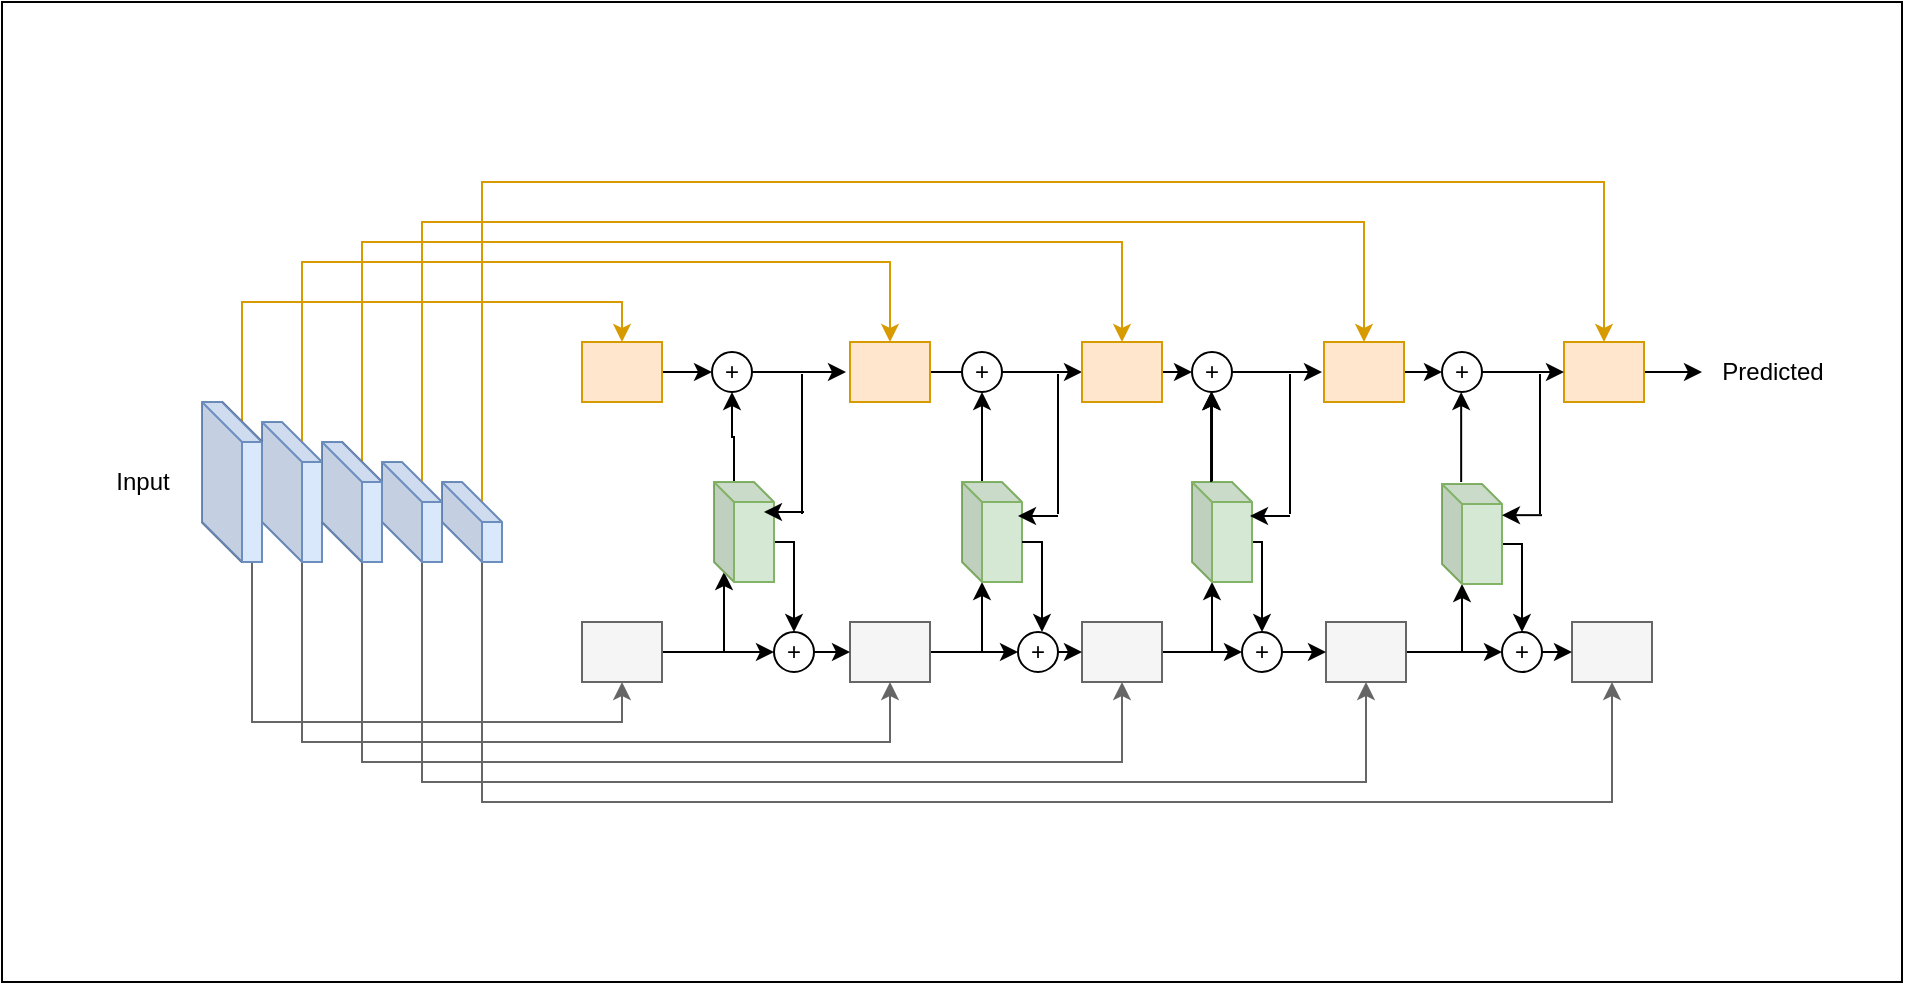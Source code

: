 <mxfile version="14.7.7" type="github">
  <diagram id="Ukvdv8pUKuIDpFar4Her" name="Page-1">
    <mxGraphModel dx="1799" dy="600" grid="1" gridSize="10" guides="1" tooltips="1" connect="1" arrows="1" fold="1" page="1" pageScale="1" pageWidth="827" pageHeight="1169" math="0" shadow="0">
      <root>
        <mxCell id="0" />
        <mxCell id="1" parent="0" />
        <mxCell id="cHNkLDPj2TJlFuEHYzCz-140" value="" style="rounded=0;whiteSpace=wrap;html=1;" vertex="1" parent="1">
          <mxGeometry x="-10" y="10" width="950" height="490" as="geometry" />
        </mxCell>
        <mxCell id="cHNkLDPj2TJlFuEHYzCz-1" value="" style="rounded=0;whiteSpace=wrap;html=1;" vertex="1" parent="1">
          <mxGeometry x="280" y="180" width="40" height="30" as="geometry" />
        </mxCell>
        <mxCell id="cHNkLDPj2TJlFuEHYzCz-2" value="" style="rounded=0;whiteSpace=wrap;html=1;" vertex="1" parent="1">
          <mxGeometry x="280" y="320" width="40" height="30" as="geometry" />
        </mxCell>
        <mxCell id="cHNkLDPj2TJlFuEHYzCz-3" value="Input" style="text;html=1;resizable=0;autosize=1;align=center;verticalAlign=middle;points=[];fillColor=none;strokeColor=none;rounded=0;" vertex="1" parent="1">
          <mxGeometry x="40" y="240" width="40" height="20" as="geometry" />
        </mxCell>
        <mxCell id="cHNkLDPj2TJlFuEHYzCz-36" style="edgeStyle=orthogonalEdgeStyle;rounded=0;orthogonalLoop=1;jettySize=auto;html=1;exitX=0;exitY=0;exitDx=20;exitDy=10;exitPerimeter=0;entryX=0.5;entryY=0;entryDx=0;entryDy=0;fillColor=#ffe6cc;strokeColor=#d79b00;" edge="1" parent="1" source="cHNkLDPj2TJlFuEHYzCz-4" target="cHNkLDPj2TJlFuEHYzCz-1">
          <mxGeometry relative="1" as="geometry">
            <Array as="points">
              <mxPoint x="110" y="160" />
              <mxPoint x="300" y="160" />
            </Array>
          </mxGeometry>
        </mxCell>
        <mxCell id="cHNkLDPj2TJlFuEHYzCz-41" style="edgeStyle=orthogonalEdgeStyle;rounded=0;orthogonalLoop=1;jettySize=auto;html=1;exitX=0;exitY=0;exitDx=25;exitDy=80;exitPerimeter=0;entryX=0.5;entryY=1;entryDx=0;entryDy=0;fillColor=#f5f5f5;strokeColor=#666666;" edge="1" parent="1" source="cHNkLDPj2TJlFuEHYzCz-4" target="cHNkLDPj2TJlFuEHYzCz-2">
          <mxGeometry relative="1" as="geometry" />
        </mxCell>
        <mxCell id="cHNkLDPj2TJlFuEHYzCz-4" value="" style="shape=cube;whiteSpace=wrap;html=1;boundedLbl=1;backgroundOutline=1;darkOpacity=0.05;darkOpacity2=0.1;" vertex="1" parent="1">
          <mxGeometry x="90" y="210" width="30" height="80" as="geometry" />
        </mxCell>
        <mxCell id="cHNkLDPj2TJlFuEHYzCz-37" style="edgeStyle=orthogonalEdgeStyle;rounded=0;orthogonalLoop=1;jettySize=auto;html=1;exitX=0;exitY=0;exitDx=20;exitDy=10;exitPerimeter=0;entryX=0.5;entryY=0;entryDx=0;entryDy=0;fillColor=#ffe6cc;strokeColor=#d79b00;" edge="1" parent="1" source="cHNkLDPj2TJlFuEHYzCz-5" target="cHNkLDPj2TJlFuEHYzCz-60">
          <mxGeometry relative="1" as="geometry">
            <mxPoint x="394" y="180" as="targetPoint" />
            <Array as="points">
              <mxPoint x="140" y="140" />
              <mxPoint x="434" y="140" />
            </Array>
          </mxGeometry>
        </mxCell>
        <mxCell id="cHNkLDPj2TJlFuEHYzCz-42" style="edgeStyle=orthogonalEdgeStyle;rounded=0;orthogonalLoop=1;jettySize=auto;html=1;exitX=0;exitY=0;exitDx=20;exitDy=70;exitPerimeter=0;entryX=0.5;entryY=1;entryDx=0;entryDy=0;fillColor=#f5f5f5;strokeColor=#666666;" edge="1" parent="1" source="cHNkLDPj2TJlFuEHYzCz-5" target="cHNkLDPj2TJlFuEHYzCz-50">
          <mxGeometry relative="1" as="geometry">
            <mxPoint x="394" y="350" as="targetPoint" />
            <Array as="points">
              <mxPoint x="140" y="380" />
              <mxPoint x="434" y="380" />
            </Array>
          </mxGeometry>
        </mxCell>
        <mxCell id="cHNkLDPj2TJlFuEHYzCz-5" value="" style="shape=cube;whiteSpace=wrap;html=1;boundedLbl=1;backgroundOutline=1;darkOpacity=0.05;darkOpacity2=0.1;fillColor=#dae8fc;strokeColor=#6c8ebf;" vertex="1" parent="1">
          <mxGeometry x="120" y="220" width="30" height="70" as="geometry" />
        </mxCell>
        <mxCell id="cHNkLDPj2TJlFuEHYzCz-38" style="edgeStyle=orthogonalEdgeStyle;rounded=0;orthogonalLoop=1;jettySize=auto;html=1;exitX=0;exitY=0;exitDx=20;exitDy=10;exitPerimeter=0;entryX=0.5;entryY=0;entryDx=0;entryDy=0;fillColor=#ffe6cc;strokeColor=#d79b00;" edge="1" parent="1" source="cHNkLDPj2TJlFuEHYzCz-6" target="cHNkLDPj2TJlFuEHYzCz-58">
          <mxGeometry relative="1" as="geometry">
            <mxPoint x="490" y="180" as="targetPoint" />
            <Array as="points">
              <mxPoint x="170" y="130" />
              <mxPoint x="550" y="130" />
            </Array>
          </mxGeometry>
        </mxCell>
        <mxCell id="cHNkLDPj2TJlFuEHYzCz-43" style="edgeStyle=orthogonalEdgeStyle;rounded=0;orthogonalLoop=1;jettySize=auto;html=1;exitX=0;exitY=0;exitDx=20;exitDy=60;exitPerimeter=0;entryX=0.5;entryY=1;entryDx=0;entryDy=0;fillColor=#f5f5f5;strokeColor=#666666;" edge="1" parent="1" source="cHNkLDPj2TJlFuEHYzCz-6" target="cHNkLDPj2TJlFuEHYzCz-51">
          <mxGeometry relative="1" as="geometry">
            <mxPoint x="490" y="350" as="targetPoint" />
            <Array as="points">
              <mxPoint x="170" y="390" />
              <mxPoint x="550" y="390" />
            </Array>
          </mxGeometry>
        </mxCell>
        <mxCell id="cHNkLDPj2TJlFuEHYzCz-6" value="" style="shape=cube;whiteSpace=wrap;html=1;boundedLbl=1;backgroundOutline=1;darkOpacity=0.05;darkOpacity2=0.1;" vertex="1" parent="1">
          <mxGeometry x="150" y="230" width="30" height="60" as="geometry" />
        </mxCell>
        <mxCell id="cHNkLDPj2TJlFuEHYzCz-39" style="edgeStyle=orthogonalEdgeStyle;rounded=0;orthogonalLoop=1;jettySize=auto;html=1;exitX=0;exitY=0;exitDx=20;exitDy=10;exitPerimeter=0;fillColor=#ffe6cc;strokeColor=#d79b00;entryX=0.5;entryY=0;entryDx=0;entryDy=0;" edge="1" parent="1" source="cHNkLDPj2TJlFuEHYzCz-7" target="cHNkLDPj2TJlFuEHYzCz-61">
          <mxGeometry relative="1" as="geometry">
            <mxPoint x="660" y="180" as="targetPoint" />
            <Array as="points">
              <mxPoint x="200" y="120" />
              <mxPoint x="671" y="120" />
            </Array>
          </mxGeometry>
        </mxCell>
        <mxCell id="cHNkLDPj2TJlFuEHYzCz-44" style="edgeStyle=orthogonalEdgeStyle;rounded=0;orthogonalLoop=1;jettySize=auto;html=1;exitX=0;exitY=0;exitDx=20;exitDy=50;exitPerimeter=0;entryX=0.5;entryY=1;entryDx=0;entryDy=0;fillColor=#f5f5f5;strokeColor=#666666;" edge="1" parent="1" source="cHNkLDPj2TJlFuEHYzCz-7" target="cHNkLDPj2TJlFuEHYzCz-32">
          <mxGeometry relative="1" as="geometry">
            <Array as="points">
              <mxPoint x="200" y="400" />
              <mxPoint x="672" y="400" />
            </Array>
          </mxGeometry>
        </mxCell>
        <mxCell id="cHNkLDPj2TJlFuEHYzCz-7" value="" style="shape=cube;whiteSpace=wrap;html=1;boundedLbl=1;backgroundOutline=1;darkOpacity=0.05;darkOpacity2=0.1;fillColor=#dae8fc;strokeColor=#6c8ebf;" vertex="1" parent="1">
          <mxGeometry x="180" y="240" width="30" height="50" as="geometry" />
        </mxCell>
        <mxCell id="cHNkLDPj2TJlFuEHYzCz-40" style="edgeStyle=orthogonalEdgeStyle;rounded=0;orthogonalLoop=1;jettySize=auto;html=1;exitX=0;exitY=0;exitDx=20;exitDy=10;exitPerimeter=0;fillColor=#ffe6cc;strokeColor=#d79b00;entryX=0.5;entryY=0;entryDx=0;entryDy=0;" edge="1" parent="1" source="cHNkLDPj2TJlFuEHYzCz-8" target="cHNkLDPj2TJlFuEHYzCz-62">
          <mxGeometry relative="1" as="geometry">
            <mxPoint x="770" y="180" as="targetPoint" />
            <Array as="points">
              <mxPoint x="230" y="100" />
              <mxPoint x="791" y="100" />
            </Array>
          </mxGeometry>
        </mxCell>
        <mxCell id="cHNkLDPj2TJlFuEHYzCz-45" style="edgeStyle=orthogonalEdgeStyle;rounded=0;orthogonalLoop=1;jettySize=auto;html=1;exitX=0;exitY=0;exitDx=20;exitDy=40;exitPerimeter=0;entryX=0.5;entryY=1;entryDx=0;entryDy=0;fillColor=#f5f5f5;strokeColor=#666666;" edge="1" parent="1" source="cHNkLDPj2TJlFuEHYzCz-8" target="cHNkLDPj2TJlFuEHYzCz-34">
          <mxGeometry relative="1" as="geometry">
            <Array as="points">
              <mxPoint x="230" y="410" />
              <mxPoint x="795" y="410" />
            </Array>
          </mxGeometry>
        </mxCell>
        <mxCell id="cHNkLDPj2TJlFuEHYzCz-8" value="" style="shape=cube;whiteSpace=wrap;html=1;boundedLbl=1;backgroundOutline=1;darkOpacity=0.05;darkOpacity2=0.1;fillColor=#dae8fc;strokeColor=#6c8ebf;" vertex="1" parent="1">
          <mxGeometry x="210" y="250" width="30" height="40" as="geometry" />
        </mxCell>
        <mxCell id="cHNkLDPj2TJlFuEHYzCz-12" value="" style="edgeStyle=orthogonalEdgeStyle;rounded=0;orthogonalLoop=1;jettySize=auto;html=1;startArrow=none;" edge="1" parent="1" source="cHNkLDPj2TJlFuEHYzCz-60">
          <mxGeometry relative="1" as="geometry">
            <mxPoint x="414" y="195" as="sourcePoint" />
            <mxPoint x="470" y="195" as="targetPoint" />
          </mxGeometry>
        </mxCell>
        <mxCell id="cHNkLDPj2TJlFuEHYzCz-131" style="edgeStyle=orthogonalEdgeStyle;rounded=0;orthogonalLoop=1;jettySize=auto;html=1;exitX=1;exitY=0.5;exitDx=0;exitDy=0;entryX=0;entryY=0.5;entryDx=0;entryDy=0;" edge="1" parent="1" source="cHNkLDPj2TJlFuEHYzCz-32" target="cHNkLDPj2TJlFuEHYzCz-130">
          <mxGeometry relative="1" as="geometry" />
        </mxCell>
        <mxCell id="cHNkLDPj2TJlFuEHYzCz-143" style="edgeStyle=orthogonalEdgeStyle;rounded=0;orthogonalLoop=1;jettySize=auto;html=1;exitX=1;exitY=0.5;exitDx=0;exitDy=0;entryX=0;entryY=0;entryDx=10;entryDy=50;entryPerimeter=0;" edge="1" parent="1" source="cHNkLDPj2TJlFuEHYzCz-32" target="cHNkLDPj2TJlFuEHYzCz-123">
          <mxGeometry relative="1" as="geometry" />
        </mxCell>
        <mxCell id="cHNkLDPj2TJlFuEHYzCz-32" value="" style="rounded=0;whiteSpace=wrap;html=1;fillColor=#f5f5f5;strokeColor=#666666;fontColor=#333333;" vertex="1" parent="1">
          <mxGeometry x="652" y="320" width="40" height="30" as="geometry" />
        </mxCell>
        <mxCell id="cHNkLDPj2TJlFuEHYzCz-34" value="" style="rounded=0;whiteSpace=wrap;html=1;fillColor=#f5f5f5;strokeColor=#666666;fontColor=#333333;" vertex="1" parent="1">
          <mxGeometry x="775" y="320" width="40" height="30" as="geometry" />
        </mxCell>
        <mxCell id="cHNkLDPj2TJlFuEHYzCz-46" value="" style="shape=cube;whiteSpace=wrap;html=1;boundedLbl=1;backgroundOutline=1;darkOpacity=0.05;darkOpacity2=0.1;" vertex="1" parent="1">
          <mxGeometry x="90" y="210" width="30" height="80" as="geometry" />
        </mxCell>
        <mxCell id="cHNkLDPj2TJlFuEHYzCz-47" value="" style="shape=cube;whiteSpace=wrap;html=1;boundedLbl=1;backgroundOutline=1;darkOpacity=0.05;darkOpacity2=0.1;fillColor=#dae8fc;strokeColor=#6c8ebf;" vertex="1" parent="1">
          <mxGeometry x="90" y="210" width="30" height="80" as="geometry" />
        </mxCell>
        <mxCell id="cHNkLDPj2TJlFuEHYzCz-48" value="" style="shape=cube;whiteSpace=wrap;html=1;boundedLbl=1;backgroundOutline=1;darkOpacity=0.05;darkOpacity2=0.1;fillColor=#dae8fc;strokeColor=#6c8ebf;" vertex="1" parent="1">
          <mxGeometry x="150" y="230" width="30" height="60" as="geometry" />
        </mxCell>
        <mxCell id="cHNkLDPj2TJlFuEHYzCz-83" style="edgeStyle=orthogonalEdgeStyle;rounded=0;orthogonalLoop=1;jettySize=auto;html=1;exitX=1;exitY=0.5;exitDx=0;exitDy=0;entryX=0;entryY=0;entryDx=5;entryDy=45;entryPerimeter=0;" edge="1" parent="1" source="cHNkLDPj2TJlFuEHYzCz-49" target="cHNkLDPj2TJlFuEHYzCz-67">
          <mxGeometry relative="1" as="geometry" />
        </mxCell>
        <mxCell id="cHNkLDPj2TJlFuEHYzCz-86" style="edgeStyle=orthogonalEdgeStyle;rounded=0;orthogonalLoop=1;jettySize=auto;html=1;exitX=1;exitY=0.5;exitDx=0;exitDy=0;entryX=0;entryY=0.5;entryDx=0;entryDy=0;" edge="1" parent="1" source="cHNkLDPj2TJlFuEHYzCz-49" target="cHNkLDPj2TJlFuEHYzCz-85">
          <mxGeometry relative="1" as="geometry" />
        </mxCell>
        <mxCell id="cHNkLDPj2TJlFuEHYzCz-49" value="" style="rounded=0;whiteSpace=wrap;html=1;fillColor=#f5f5f5;strokeColor=#666666;fontColor=#333333;" vertex="1" parent="1">
          <mxGeometry x="280" y="320" width="40" height="30" as="geometry" />
        </mxCell>
        <mxCell id="cHNkLDPj2TJlFuEHYzCz-96" style="edgeStyle=orthogonalEdgeStyle;rounded=0;orthogonalLoop=1;jettySize=auto;html=1;exitX=1;exitY=0.5;exitDx=0;exitDy=0;entryX=0;entryY=0;entryDx=10;entryDy=50;entryPerimeter=0;" edge="1" parent="1" source="cHNkLDPj2TJlFuEHYzCz-50" target="cHNkLDPj2TJlFuEHYzCz-95">
          <mxGeometry relative="1" as="geometry" />
        </mxCell>
        <mxCell id="cHNkLDPj2TJlFuEHYzCz-98" style="edgeStyle=orthogonalEdgeStyle;rounded=0;orthogonalLoop=1;jettySize=auto;html=1;exitX=1;exitY=0.5;exitDx=0;exitDy=0;entryX=0;entryY=0.5;entryDx=0;entryDy=0;" edge="1" parent="1" source="cHNkLDPj2TJlFuEHYzCz-50" target="cHNkLDPj2TJlFuEHYzCz-93">
          <mxGeometry relative="1" as="geometry" />
        </mxCell>
        <mxCell id="cHNkLDPj2TJlFuEHYzCz-50" value="" style="rounded=0;whiteSpace=wrap;html=1;fillColor=#f5f5f5;strokeColor=#666666;fontColor=#333333;" vertex="1" parent="1">
          <mxGeometry x="414" y="320" width="40" height="30" as="geometry" />
        </mxCell>
        <mxCell id="cHNkLDPj2TJlFuEHYzCz-107" style="edgeStyle=orthogonalEdgeStyle;rounded=0;orthogonalLoop=1;jettySize=auto;html=1;exitX=1;exitY=0.5;exitDx=0;exitDy=0;entryX=0;entryY=0.5;entryDx=0;entryDy=0;" edge="1" parent="1" source="cHNkLDPj2TJlFuEHYzCz-51" target="cHNkLDPj2TJlFuEHYzCz-105">
          <mxGeometry relative="1" as="geometry" />
        </mxCell>
        <mxCell id="cHNkLDPj2TJlFuEHYzCz-108" style="edgeStyle=orthogonalEdgeStyle;rounded=0;orthogonalLoop=1;jettySize=auto;html=1;exitX=1;exitY=0.5;exitDx=0;exitDy=0;entryX=0;entryY=0;entryDx=10;entryDy=50;entryPerimeter=0;" edge="1" parent="1" source="cHNkLDPj2TJlFuEHYzCz-51" target="cHNkLDPj2TJlFuEHYzCz-106">
          <mxGeometry relative="1" as="geometry" />
        </mxCell>
        <mxCell id="cHNkLDPj2TJlFuEHYzCz-51" value="" style="rounded=0;whiteSpace=wrap;html=1;fillColor=#f5f5f5;strokeColor=#666666;fontColor=#333333;" vertex="1" parent="1">
          <mxGeometry x="530" y="320" width="40" height="30" as="geometry" />
        </mxCell>
        <mxCell id="cHNkLDPj2TJlFuEHYzCz-53" value="" style="rounded=0;whiteSpace=wrap;html=1;" vertex="1" parent="1">
          <mxGeometry x="280" y="180" width="40" height="30" as="geometry" />
        </mxCell>
        <mxCell id="cHNkLDPj2TJlFuEHYzCz-56" value="" style="rounded=0;whiteSpace=wrap;html=1;" vertex="1" parent="1">
          <mxGeometry x="280" y="180" width="40" height="30" as="geometry" />
        </mxCell>
        <mxCell id="cHNkLDPj2TJlFuEHYzCz-111" style="edgeStyle=orthogonalEdgeStyle;rounded=0;orthogonalLoop=1;jettySize=auto;html=1;exitX=1;exitY=0.5;exitDx=0;exitDy=0;entryX=0;entryY=0.5;entryDx=0;entryDy=0;" edge="1" parent="1" source="cHNkLDPj2TJlFuEHYzCz-58" target="cHNkLDPj2TJlFuEHYzCz-103">
          <mxGeometry relative="1" as="geometry" />
        </mxCell>
        <mxCell id="cHNkLDPj2TJlFuEHYzCz-58" value="" style="rounded=0;whiteSpace=wrap;html=1;" vertex="1" parent="1">
          <mxGeometry x="530" y="180" width="40" height="30" as="geometry" />
        </mxCell>
        <mxCell id="cHNkLDPj2TJlFuEHYzCz-59" value="" style="rounded=0;whiteSpace=wrap;html=1;" vertex="1" parent="1">
          <mxGeometry x="280" y="180" width="40" height="30" as="geometry" />
        </mxCell>
        <mxCell id="cHNkLDPj2TJlFuEHYzCz-127" style="edgeStyle=orthogonalEdgeStyle;rounded=0;orthogonalLoop=1;jettySize=auto;html=1;exitX=1;exitY=0.5;exitDx=0;exitDy=0;entryX=0;entryY=0.5;entryDx=0;entryDy=0;" edge="1" parent="1" source="cHNkLDPj2TJlFuEHYzCz-61" target="cHNkLDPj2TJlFuEHYzCz-126">
          <mxGeometry relative="1" as="geometry" />
        </mxCell>
        <mxCell id="cHNkLDPj2TJlFuEHYzCz-61" value="" style="rounded=0;whiteSpace=wrap;html=1;" vertex="1" parent="1">
          <mxGeometry x="651" y="180" width="40" height="30" as="geometry" />
        </mxCell>
        <mxCell id="cHNkLDPj2TJlFuEHYzCz-138" style="edgeStyle=orthogonalEdgeStyle;rounded=0;orthogonalLoop=1;jettySize=auto;html=1;exitX=1;exitY=0.5;exitDx=0;exitDy=0;" edge="1" parent="1" source="cHNkLDPj2TJlFuEHYzCz-62">
          <mxGeometry relative="1" as="geometry">
            <mxPoint x="840.0" y="195" as="targetPoint" />
          </mxGeometry>
        </mxCell>
        <mxCell id="cHNkLDPj2TJlFuEHYzCz-62" value="" style="rounded=0;whiteSpace=wrap;html=1;fillColor=#ffe6cc;strokeColor=#d79b00;" vertex="1" parent="1">
          <mxGeometry x="771" y="180" width="40" height="30" as="geometry" />
        </mxCell>
        <mxCell id="cHNkLDPj2TJlFuEHYzCz-73" style="edgeStyle=orthogonalEdgeStyle;rounded=0;orthogonalLoop=1;jettySize=auto;html=1;exitX=1;exitY=0.5;exitDx=0;exitDy=0;entryX=0;entryY=0.5;entryDx=0;entryDy=0;" edge="1" parent="1" target="cHNkLDPj2TJlFuEHYzCz-71">
          <mxGeometry relative="1" as="geometry">
            <mxPoint x="320" y="195" as="sourcePoint" />
          </mxGeometry>
        </mxCell>
        <mxCell id="cHNkLDPj2TJlFuEHYzCz-82" style="edgeStyle=orthogonalEdgeStyle;rounded=0;orthogonalLoop=1;jettySize=auto;html=1;exitX=0;exitY=0;exitDx=10;exitDy=0;exitPerimeter=0;entryX=0.5;entryY=1;entryDx=0;entryDy=0;" edge="1" parent="1" source="cHNkLDPj2TJlFuEHYzCz-67" target="cHNkLDPj2TJlFuEHYzCz-71">
          <mxGeometry relative="1" as="geometry" />
        </mxCell>
        <mxCell id="cHNkLDPj2TJlFuEHYzCz-87" style="edgeStyle=orthogonalEdgeStyle;rounded=0;orthogonalLoop=1;jettySize=auto;html=1;exitX=0;exitY=0;exitDx=30;exitDy=30;exitPerimeter=0;entryX=0.5;entryY=0;entryDx=0;entryDy=0;" edge="1" parent="1" source="cHNkLDPj2TJlFuEHYzCz-67" target="cHNkLDPj2TJlFuEHYzCz-85">
          <mxGeometry relative="1" as="geometry">
            <Array as="points">
              <mxPoint x="386" y="280" />
            </Array>
          </mxGeometry>
        </mxCell>
        <mxCell id="cHNkLDPj2TJlFuEHYzCz-67" value="" style="shape=cube;whiteSpace=wrap;html=1;boundedLbl=1;backgroundOutline=1;darkOpacity=0.05;darkOpacity2=0.1;size=10;fillColor=#d5e8d4;strokeColor=#82b366;" vertex="1" parent="1">
          <mxGeometry x="346" y="250" width="30" height="50" as="geometry" />
        </mxCell>
        <mxCell id="cHNkLDPj2TJlFuEHYzCz-74" style="edgeStyle=orthogonalEdgeStyle;rounded=0;orthogonalLoop=1;jettySize=auto;html=1;exitX=1;exitY=0.5;exitDx=0;exitDy=0;entryX=0;entryY=0.5;entryDx=0;entryDy=0;" edge="1" parent="1" source="cHNkLDPj2TJlFuEHYzCz-71">
          <mxGeometry relative="1" as="geometry">
            <mxPoint x="412" y="195" as="targetPoint" />
          </mxGeometry>
        </mxCell>
        <mxCell id="cHNkLDPj2TJlFuEHYzCz-71" value="+" style="ellipse;whiteSpace=wrap;html=1;aspect=fixed;" vertex="1" parent="1">
          <mxGeometry x="345" y="185" width="20" height="20" as="geometry" />
        </mxCell>
        <mxCell id="cHNkLDPj2TJlFuEHYzCz-60" value="" style="rounded=0;whiteSpace=wrap;html=1;" vertex="1" parent="1">
          <mxGeometry x="414" y="180" width="40" height="30" as="geometry" />
        </mxCell>
        <mxCell id="cHNkLDPj2TJlFuEHYzCz-88" style="edgeStyle=orthogonalEdgeStyle;rounded=0;orthogonalLoop=1;jettySize=auto;html=1;exitX=1;exitY=0.5;exitDx=0;exitDy=0;entryX=0;entryY=0.5;entryDx=0;entryDy=0;" edge="1" parent="1" source="cHNkLDPj2TJlFuEHYzCz-85" target="cHNkLDPj2TJlFuEHYzCz-50">
          <mxGeometry relative="1" as="geometry" />
        </mxCell>
        <mxCell id="cHNkLDPj2TJlFuEHYzCz-85" value="+" style="ellipse;whiteSpace=wrap;html=1;aspect=fixed;" vertex="1" parent="1">
          <mxGeometry x="376" y="325" width="20" height="20" as="geometry" />
        </mxCell>
        <mxCell id="cHNkLDPj2TJlFuEHYzCz-90" value="" style="endArrow=none;html=1;" edge="1" parent="1">
          <mxGeometry width="50" height="50" relative="1" as="geometry">
            <mxPoint x="390" y="266" as="sourcePoint" />
            <mxPoint x="390" y="196" as="targetPoint" />
          </mxGeometry>
        </mxCell>
        <mxCell id="cHNkLDPj2TJlFuEHYzCz-91" value="" style="endArrow=classic;html=1;" edge="1" parent="1">
          <mxGeometry width="50" height="50" relative="1" as="geometry">
            <mxPoint x="391" y="265" as="sourcePoint" />
            <mxPoint x="371" y="265" as="targetPoint" />
          </mxGeometry>
        </mxCell>
        <mxCell id="cHNkLDPj2TJlFuEHYzCz-99" style="edgeStyle=orthogonalEdgeStyle;rounded=0;orthogonalLoop=1;jettySize=auto;html=1;exitX=1;exitY=0.5;exitDx=0;exitDy=0;entryX=0;entryY=0.5;entryDx=0;entryDy=0;" edge="1" parent="1" source="cHNkLDPj2TJlFuEHYzCz-92" target="cHNkLDPj2TJlFuEHYzCz-58">
          <mxGeometry relative="1" as="geometry" />
        </mxCell>
        <mxCell id="cHNkLDPj2TJlFuEHYzCz-92" value="+" style="ellipse;whiteSpace=wrap;html=1;aspect=fixed;" vertex="1" parent="1">
          <mxGeometry x="470" y="185" width="20" height="20" as="geometry" />
        </mxCell>
        <mxCell id="cHNkLDPj2TJlFuEHYzCz-104" style="edgeStyle=orthogonalEdgeStyle;rounded=0;orthogonalLoop=1;jettySize=auto;html=1;exitX=1;exitY=0.5;exitDx=0;exitDy=0;entryX=0;entryY=0.5;entryDx=0;entryDy=0;" edge="1" parent="1" source="cHNkLDPj2TJlFuEHYzCz-93" target="cHNkLDPj2TJlFuEHYzCz-51">
          <mxGeometry relative="1" as="geometry" />
        </mxCell>
        <mxCell id="cHNkLDPj2TJlFuEHYzCz-93" value="+" style="ellipse;whiteSpace=wrap;html=1;aspect=fixed;" vertex="1" parent="1">
          <mxGeometry x="498" y="325" width="20" height="20" as="geometry" />
        </mxCell>
        <mxCell id="cHNkLDPj2TJlFuEHYzCz-97" style="edgeStyle=orthogonalEdgeStyle;rounded=0;orthogonalLoop=1;jettySize=auto;html=1;exitX=0;exitY=0;exitDx=10;exitDy=0;exitPerimeter=0;entryX=0.5;entryY=1;entryDx=0;entryDy=0;" edge="1" parent="1" source="cHNkLDPj2TJlFuEHYzCz-95" target="cHNkLDPj2TJlFuEHYzCz-92">
          <mxGeometry relative="1" as="geometry" />
        </mxCell>
        <mxCell id="cHNkLDPj2TJlFuEHYzCz-95" value="" style="shape=cube;whiteSpace=wrap;html=1;boundedLbl=1;backgroundOutline=1;darkOpacity=0.05;darkOpacity2=0.1;size=10;fillColor=#d5e8d4;strokeColor=#82b366;" vertex="1" parent="1">
          <mxGeometry x="470" y="250" width="30" height="50" as="geometry" />
        </mxCell>
        <mxCell id="cHNkLDPj2TJlFuEHYzCz-100" value="" style="endArrow=none;html=1;" edge="1" parent="1">
          <mxGeometry width="50" height="50" relative="1" as="geometry">
            <mxPoint x="518" y="266.0" as="sourcePoint" />
            <mxPoint x="518" y="196" as="targetPoint" />
          </mxGeometry>
        </mxCell>
        <mxCell id="cHNkLDPj2TJlFuEHYzCz-101" value="" style="endArrow=classic;html=1;" edge="1" parent="1">
          <mxGeometry width="50" height="50" relative="1" as="geometry">
            <mxPoint x="518" y="267" as="sourcePoint" />
            <mxPoint x="498" y="267" as="targetPoint" />
          </mxGeometry>
        </mxCell>
        <mxCell id="cHNkLDPj2TJlFuEHYzCz-102" style="edgeStyle=orthogonalEdgeStyle;rounded=0;orthogonalLoop=1;jettySize=auto;html=1;exitX=0;exitY=0;exitDx=30;exitDy=30;exitPerimeter=0;entryX=0.5;entryY=0;entryDx=0;entryDy=0;" edge="1" parent="1">
          <mxGeometry relative="1" as="geometry">
            <mxPoint x="500" y="280" as="sourcePoint" />
            <mxPoint x="510" y="325" as="targetPoint" />
            <Array as="points">
              <mxPoint x="510" y="280" />
            </Array>
          </mxGeometry>
        </mxCell>
        <mxCell id="cHNkLDPj2TJlFuEHYzCz-112" style="edgeStyle=orthogonalEdgeStyle;rounded=0;orthogonalLoop=1;jettySize=auto;html=1;exitX=1;exitY=0.5;exitDx=0;exitDy=0;" edge="1" parent="1" source="cHNkLDPj2TJlFuEHYzCz-103">
          <mxGeometry relative="1" as="geometry">
            <mxPoint x="650" y="195" as="targetPoint" />
          </mxGeometry>
        </mxCell>
        <mxCell id="cHNkLDPj2TJlFuEHYzCz-103" value="+" style="ellipse;whiteSpace=wrap;html=1;aspect=fixed;" vertex="1" parent="1">
          <mxGeometry x="585" y="185" width="20" height="20" as="geometry" />
        </mxCell>
        <mxCell id="cHNkLDPj2TJlFuEHYzCz-113" style="edgeStyle=orthogonalEdgeStyle;rounded=0;orthogonalLoop=1;jettySize=auto;html=1;exitX=1;exitY=0.5;exitDx=0;exitDy=0;entryX=0;entryY=0.5;entryDx=0;entryDy=0;" edge="1" parent="1" source="cHNkLDPj2TJlFuEHYzCz-105" target="cHNkLDPj2TJlFuEHYzCz-32">
          <mxGeometry relative="1" as="geometry" />
        </mxCell>
        <mxCell id="cHNkLDPj2TJlFuEHYzCz-105" value="+" style="ellipse;whiteSpace=wrap;html=1;aspect=fixed;" vertex="1" parent="1">
          <mxGeometry x="610" y="325" width="20" height="20" as="geometry" />
        </mxCell>
        <mxCell id="cHNkLDPj2TJlFuEHYzCz-110" style="edgeStyle=orthogonalEdgeStyle;rounded=0;orthogonalLoop=1;jettySize=auto;html=1;exitX=0;exitY=0;exitDx=10;exitDy=0;exitPerimeter=0;entryX=0.5;entryY=1;entryDx=0;entryDy=0;" edge="1" parent="1" source="cHNkLDPj2TJlFuEHYzCz-106" target="cHNkLDPj2TJlFuEHYzCz-103">
          <mxGeometry relative="1" as="geometry" />
        </mxCell>
        <mxCell id="cHNkLDPj2TJlFuEHYzCz-116" style="edgeStyle=orthogonalEdgeStyle;rounded=0;orthogonalLoop=1;jettySize=auto;html=1;exitX=0;exitY=0;exitDx=30;exitDy=30;exitPerimeter=0;entryX=0.5;entryY=0;entryDx=0;entryDy=0;" edge="1" parent="1" source="cHNkLDPj2TJlFuEHYzCz-106" target="cHNkLDPj2TJlFuEHYzCz-105">
          <mxGeometry relative="1" as="geometry">
            <Array as="points">
              <mxPoint x="620" y="280" />
            </Array>
          </mxGeometry>
        </mxCell>
        <mxCell id="cHNkLDPj2TJlFuEHYzCz-106" value="" style="shape=cube;whiteSpace=wrap;html=1;boundedLbl=1;backgroundOutline=1;darkOpacity=0.05;darkOpacity2=0.1;size=10;fillColor=#d5e8d4;strokeColor=#82b366;" vertex="1" parent="1">
          <mxGeometry x="585" y="250" width="30" height="50" as="geometry" />
        </mxCell>
        <mxCell id="cHNkLDPj2TJlFuEHYzCz-114" value="" style="endArrow=none;html=1;" edge="1" parent="1">
          <mxGeometry width="50" height="50" relative="1" as="geometry">
            <mxPoint x="634" y="266.0" as="sourcePoint" />
            <mxPoint x="634" y="196" as="targetPoint" />
          </mxGeometry>
        </mxCell>
        <mxCell id="cHNkLDPj2TJlFuEHYzCz-115" value="" style="endArrow=classic;html=1;" edge="1" parent="1">
          <mxGeometry width="50" height="50" relative="1" as="geometry">
            <mxPoint x="634" y="267.0" as="sourcePoint" />
            <mxPoint x="614" y="267.0" as="targetPoint" />
          </mxGeometry>
        </mxCell>
        <mxCell id="cHNkLDPj2TJlFuEHYzCz-121" style="edgeStyle=orthogonalEdgeStyle;rounded=0;orthogonalLoop=1;jettySize=auto;html=1;exitX=0;exitY=0;exitDx=10;exitDy=0;exitPerimeter=0;entryX=0.5;entryY=1;entryDx=0;entryDy=0;" edge="1" parent="1">
          <mxGeometry relative="1" as="geometry">
            <mxPoint x="594.58" y="250" as="sourcePoint" />
            <mxPoint x="594.58" y="205" as="targetPoint" />
          </mxGeometry>
        </mxCell>
        <mxCell id="cHNkLDPj2TJlFuEHYzCz-122" style="edgeStyle=orthogonalEdgeStyle;rounded=0;orthogonalLoop=1;jettySize=auto;html=1;exitX=0;exitY=0;exitDx=10;exitDy=0;exitPerimeter=0;entryX=0.5;entryY=1;entryDx=0;entryDy=0;" edge="1" parent="1">
          <mxGeometry relative="1" as="geometry">
            <mxPoint x="594.58" y="250" as="sourcePoint" />
            <mxPoint x="594.58" y="205" as="targetPoint" />
          </mxGeometry>
        </mxCell>
        <mxCell id="cHNkLDPj2TJlFuEHYzCz-133" style="edgeStyle=orthogonalEdgeStyle;rounded=0;orthogonalLoop=1;jettySize=auto;html=1;exitX=0;exitY=0;exitDx=30;exitDy=30;exitPerimeter=0;entryX=0.5;entryY=0;entryDx=0;entryDy=0;" edge="1" parent="1" source="cHNkLDPj2TJlFuEHYzCz-123" target="cHNkLDPj2TJlFuEHYzCz-130">
          <mxGeometry relative="1" as="geometry">
            <Array as="points">
              <mxPoint x="750" y="281" />
            </Array>
          </mxGeometry>
        </mxCell>
        <mxCell id="cHNkLDPj2TJlFuEHYzCz-123" value="" style="shape=cube;whiteSpace=wrap;html=1;boundedLbl=1;backgroundOutline=1;darkOpacity=0.05;darkOpacity2=0.1;size=10;fillColor=#d5e8d4;strokeColor=#82b366;" vertex="1" parent="1">
          <mxGeometry x="710" y="251" width="30" height="50" as="geometry" />
        </mxCell>
        <mxCell id="cHNkLDPj2TJlFuEHYzCz-124" value="" style="endArrow=none;html=1;" edge="1" parent="1">
          <mxGeometry width="50" height="50" relative="1" as="geometry">
            <mxPoint x="759" y="266.0" as="sourcePoint" />
            <mxPoint x="759" y="196" as="targetPoint" />
          </mxGeometry>
        </mxCell>
        <mxCell id="cHNkLDPj2TJlFuEHYzCz-125" style="edgeStyle=orthogonalEdgeStyle;rounded=0;orthogonalLoop=1;jettySize=auto;html=1;exitX=0;exitY=0;exitDx=10;exitDy=0;exitPerimeter=0;entryX=0.5;entryY=1;entryDx=0;entryDy=0;" edge="1" parent="1">
          <mxGeometry relative="1" as="geometry">
            <mxPoint x="719.58" y="250" as="sourcePoint" />
            <mxPoint x="719.58" y="205" as="targetPoint" />
          </mxGeometry>
        </mxCell>
        <mxCell id="cHNkLDPj2TJlFuEHYzCz-128" style="edgeStyle=orthogonalEdgeStyle;rounded=0;orthogonalLoop=1;jettySize=auto;html=1;exitX=1;exitY=0.5;exitDx=0;exitDy=0;entryX=0;entryY=0.5;entryDx=0;entryDy=0;" edge="1" parent="1" source="cHNkLDPj2TJlFuEHYzCz-126" target="cHNkLDPj2TJlFuEHYzCz-62">
          <mxGeometry relative="1" as="geometry" />
        </mxCell>
        <mxCell id="cHNkLDPj2TJlFuEHYzCz-126" value="+" style="ellipse;whiteSpace=wrap;html=1;aspect=fixed;" vertex="1" parent="1">
          <mxGeometry x="710" y="185" width="20" height="20" as="geometry" />
        </mxCell>
        <mxCell id="cHNkLDPj2TJlFuEHYzCz-129" value="" style="endArrow=classic;html=1;" edge="1" parent="1">
          <mxGeometry width="50" height="50" relative="1" as="geometry">
            <mxPoint x="760" y="266.58" as="sourcePoint" />
            <mxPoint x="740" y="266.58" as="targetPoint" />
          </mxGeometry>
        </mxCell>
        <mxCell id="cHNkLDPj2TJlFuEHYzCz-132" style="edgeStyle=orthogonalEdgeStyle;rounded=0;orthogonalLoop=1;jettySize=auto;html=1;exitX=1;exitY=0.5;exitDx=0;exitDy=0;entryX=0;entryY=0.5;entryDx=0;entryDy=0;" edge="1" parent="1" source="cHNkLDPj2TJlFuEHYzCz-130" target="cHNkLDPj2TJlFuEHYzCz-34">
          <mxGeometry relative="1" as="geometry" />
        </mxCell>
        <mxCell id="cHNkLDPj2TJlFuEHYzCz-130" value="+" style="ellipse;whiteSpace=wrap;html=1;aspect=fixed;" vertex="1" parent="1">
          <mxGeometry x="740" y="325" width="20" height="20" as="geometry" />
        </mxCell>
        <mxCell id="cHNkLDPj2TJlFuEHYzCz-134" value="" style="rounded=0;whiteSpace=wrap;html=1;fillColor=#ffe6cc;strokeColor=#d79b00;" vertex="1" parent="1">
          <mxGeometry x="280" y="180" width="40" height="30" as="geometry" />
        </mxCell>
        <mxCell id="cHNkLDPj2TJlFuEHYzCz-135" value="" style="rounded=0;whiteSpace=wrap;html=1;fillColor=#ffe6cc;strokeColor=#d79b00;" vertex="1" parent="1">
          <mxGeometry x="414" y="180" width="40" height="30" as="geometry" />
        </mxCell>
        <mxCell id="cHNkLDPj2TJlFuEHYzCz-136" value="" style="rounded=0;whiteSpace=wrap;html=1;fillColor=#ffe6cc;strokeColor=#d79b00;" vertex="1" parent="1">
          <mxGeometry x="530" y="180" width="40" height="30" as="geometry" />
        </mxCell>
        <mxCell id="cHNkLDPj2TJlFuEHYzCz-137" value="" style="rounded=0;whiteSpace=wrap;html=1;fillColor=#ffe6cc;strokeColor=#d79b00;" vertex="1" parent="1">
          <mxGeometry x="651" y="180" width="40" height="30" as="geometry" />
        </mxCell>
        <mxCell id="cHNkLDPj2TJlFuEHYzCz-139" value="Predicted" style="text;html=1;resizable=0;autosize=1;align=center;verticalAlign=middle;points=[];fillColor=none;strokeColor=none;rounded=0;" vertex="1" parent="1">
          <mxGeometry x="840" y="185" width="70" height="20" as="geometry" />
        </mxCell>
      </root>
    </mxGraphModel>
  </diagram>
</mxfile>
